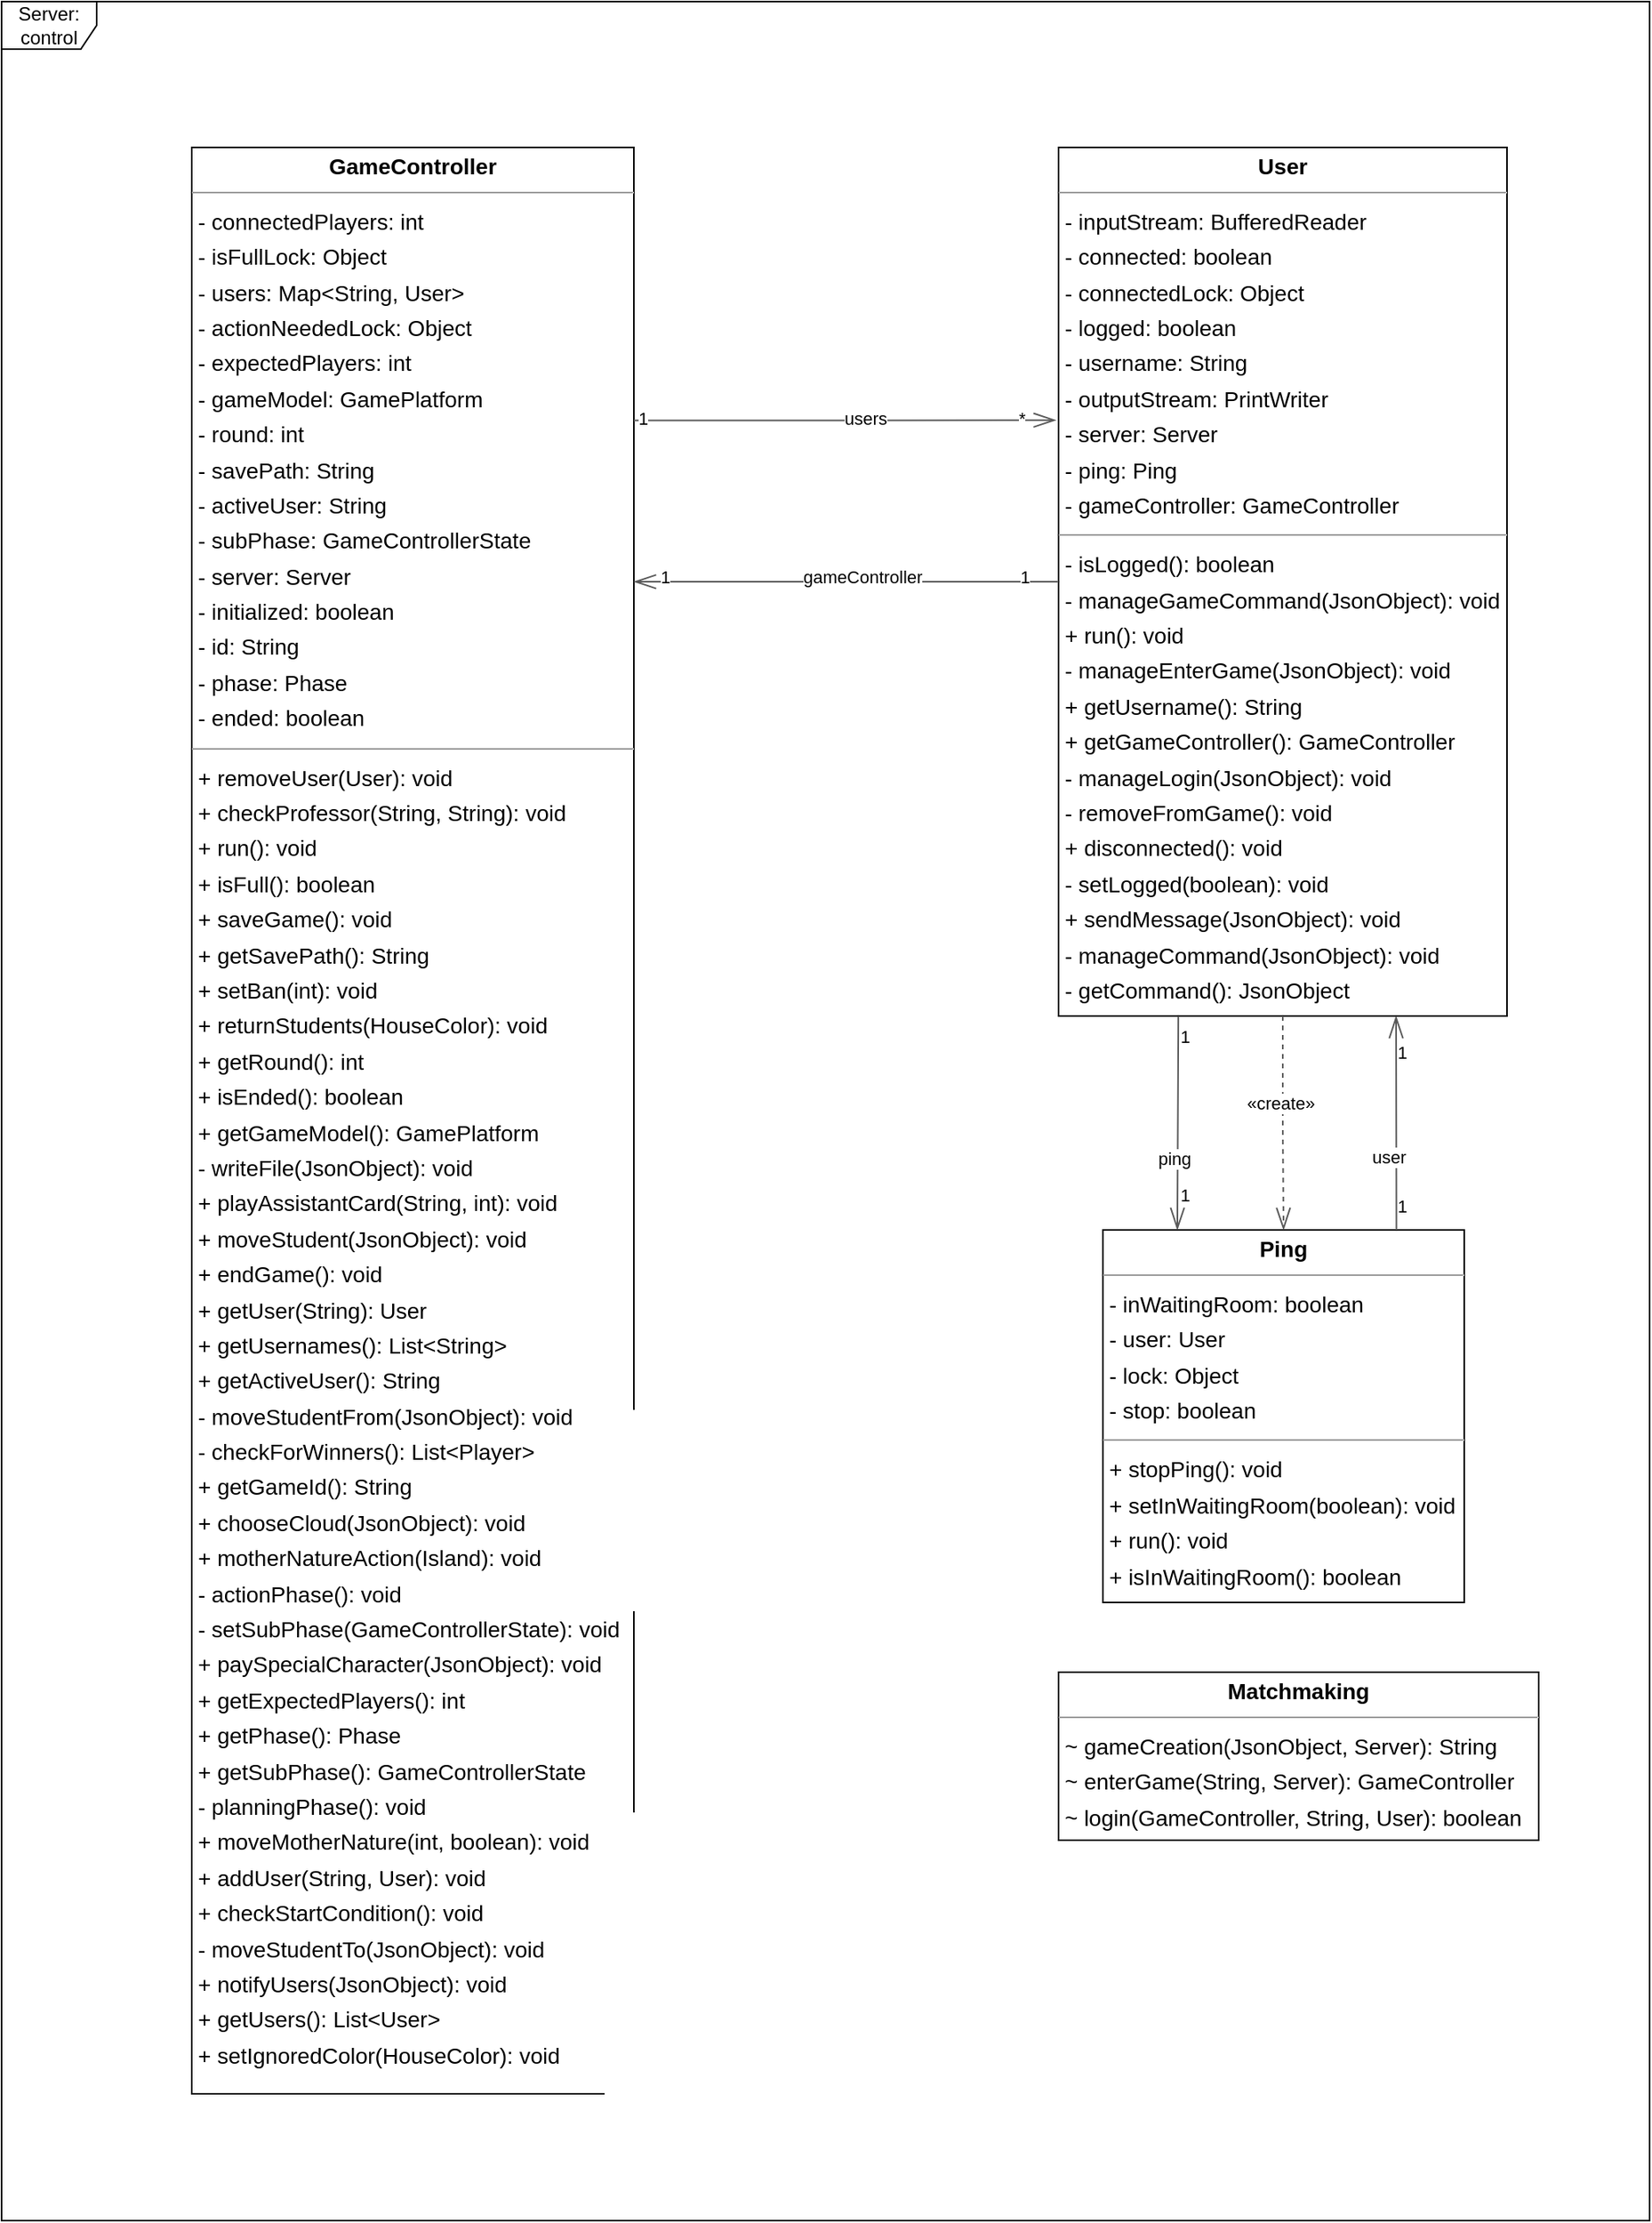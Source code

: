 <mxfile version="20.0.3" type="device"><diagram id="ZMPEjld1N7SQVfbyV83s" name="Page-1"><mxGraphModel dx="1516" dy="394" grid="1" gridSize="10" guides="1" tooltips="1" connect="1" arrows="1" fold="1" page="0" pageScale="1" pageWidth="1920" pageHeight="1200" background="none" math="0" shadow="0"><root><mxCell id="0"/><mxCell id="1" parent="0"/><mxCell id="QNoXbQGHh99ebgAi6I_6-1" value="Server: control" style="shape=umlFrame;whiteSpace=wrap;html=1;" vertex="1" parent="1"><mxGeometry x="-560" y="200" width="1040" height="1400" as="geometry"/></mxCell><mxCell id="node0" value="&lt;p style=&quot;margin:0px;margin-top:4px;text-align:center;&quot;&gt;&lt;b&gt;GameController&lt;/b&gt;&lt;/p&gt;&lt;hr size=&quot;1&quot;/&gt;&lt;p style=&quot;margin:0 0 0 4px;line-height:1.6;&quot;&gt;- connectedPlayers: int&lt;br/&gt;- isFullLock: Object&lt;br/&gt;- users: Map&amp;lt;String, User&amp;gt;&lt;br/&gt;- actionNeededLock: Object&lt;br/&gt;- expectedPlayers: int&lt;br/&gt;- gameModel: GamePlatform&lt;br/&gt;- round: int&lt;br/&gt;- savePath: String&lt;br/&gt;- activeUser: String&lt;br/&gt;- subPhase: GameControllerState&lt;br/&gt;- server: Server&lt;br/&gt;- initialized: boolean&lt;br/&gt;- id: String&lt;br/&gt;- phase: Phase&lt;br/&gt;- ended: boolean&lt;/p&gt;&lt;hr size=&quot;1&quot;/&gt;&lt;p style=&quot;margin:0 0 0 4px;line-height:1.6;&quot;&gt;+ removeUser(User): void&lt;br/&gt;+ checkProfessor(String, String): void&lt;br/&gt;+ run(): void&lt;br/&gt;+ isFull(): boolean&lt;br/&gt;+ saveGame(): void&lt;br/&gt;+ getSavePath(): String&lt;br/&gt;+ setBan(int): void&lt;br/&gt;+ returnStudents(HouseColor): void&lt;br/&gt;+ getRound(): int&lt;br/&gt;+ isEnded(): boolean&lt;br/&gt;+ getGameModel(): GamePlatform&lt;br/&gt;- writeFile(JsonObject): void&lt;br/&gt;+ playAssistantCard(String, int): void&lt;br/&gt;+ moveStudent(JsonObject): void&lt;br/&gt;+ endGame(): void&lt;br/&gt;+ getUser(String): User&lt;br/&gt;+ getUsernames(): List&amp;lt;String&amp;gt;&lt;br/&gt;+ getActiveUser(): String&lt;br/&gt;- moveStudentFrom(JsonObject): void&lt;br/&gt;- checkForWinners(): List&amp;lt;Player&amp;gt;&lt;br/&gt;+ getGameId(): String&lt;br/&gt;+ chooseCloud(JsonObject): void&lt;br/&gt;+ motherNatureAction(Island): void&lt;br/&gt;- actionPhase(): void&lt;br/&gt;- setSubPhase(GameControllerState): void&lt;br/&gt;+ paySpecialCharacter(JsonObject): void&lt;br/&gt;+ getExpectedPlayers(): int&lt;br/&gt;+ getPhase(): Phase&lt;br/&gt;+ getSubPhase(): GameControllerState&lt;br/&gt;- planningPhase(): void&lt;br/&gt;+ moveMotherNature(int, boolean): void&lt;br/&gt;+ addUser(String, User): void&lt;br/&gt;+ checkStartCondition(): void&lt;br/&gt;- moveStudentTo(JsonObject): void&lt;br/&gt;+ notifyUsers(JsonObject): void&lt;br/&gt;+ getUsers(): List&amp;lt;User&amp;gt;&lt;br/&gt;+ setIgnoredColor(HouseColor): void&lt;/p&gt;" style="verticalAlign=top;align=left;overflow=fill;fontSize=14;fontFamily=Helvetica;html=1;rounded=0;shadow=0;comic=0;labelBackgroundColor=none;strokeWidth=1;" parent="1" vertex="1"><mxGeometry x="-440" y="292" width="279" height="1228" as="geometry"/></mxCell><mxCell id="node3" value="&lt;p style=&quot;margin:0px;margin-top:4px;text-align:center;&quot;&gt;&lt;b&gt;Matchmaking&lt;/b&gt;&lt;/p&gt;&lt;hr size=&quot;1&quot;/&gt;&lt;p style=&quot;margin:0 0 0 4px;line-height:1.6;&quot;&gt;~ gameCreation(JsonObject, Server): String&lt;br/&gt;~ enterGame(String, Server): GameController&lt;br/&gt;~ login(GameController, String, User): boolean&lt;/p&gt;" style="verticalAlign=top;align=left;overflow=fill;fontSize=14;fontFamily=Helvetica;html=1;rounded=0;shadow=0;comic=0;labelBackgroundColor=none;strokeWidth=1;" parent="1" vertex="1"><mxGeometry x="107" y="1254" width="303" height="106" as="geometry"/></mxCell><mxCell id="node1" value="&lt;p style=&quot;margin:0px;margin-top:4px;text-align:center;&quot;&gt;&lt;b&gt;Ping&lt;/b&gt;&lt;/p&gt;&lt;hr size=&quot;1&quot;/&gt;&lt;p style=&quot;margin:0 0 0 4px;line-height:1.6;&quot;&gt;- inWaitingRoom: boolean&lt;br/&gt;- user: User&lt;br/&gt;- lock: Object&lt;br/&gt;- stop: boolean&lt;/p&gt;&lt;hr size=&quot;1&quot;/&gt;&lt;p style=&quot;margin:0 0 0 4px;line-height:1.6;&quot;&gt;+ stopPing(): void&lt;br/&gt;+ setInWaitingRoom(boolean): void&lt;br/&gt;+ run(): void&lt;br/&gt;+ isInWaitingRoom(): boolean&lt;/p&gt;" style="verticalAlign=top;align=left;overflow=fill;fontSize=14;fontFamily=Helvetica;html=1;rounded=0;shadow=0;comic=0;labelBackgroundColor=none;strokeWidth=1;" parent="1" vertex="1"><mxGeometry x="135" y="975" width="228" height="235" as="geometry"/></mxCell><mxCell id="node2" value="&lt;p style=&quot;margin:0px;margin-top:4px;text-align:center;&quot;&gt;&lt;b&gt;User&lt;/b&gt;&lt;/p&gt;&lt;hr size=&quot;1&quot;/&gt;&lt;p style=&quot;margin:0 0 0 4px;line-height:1.6;&quot;&gt;- inputStream: BufferedReader&lt;br/&gt;- connected: boolean&lt;br/&gt;- connectedLock: Object&lt;br/&gt;- logged: boolean&lt;br/&gt;- username: String&lt;br/&gt;- outputStream: PrintWriter&lt;br/&gt;- server: Server&lt;br/&gt;- ping: Ping&lt;br/&gt;- gameController: GameController&lt;/p&gt;&lt;hr size=&quot;1&quot;/&gt;&lt;p style=&quot;margin:0 0 0 4px;line-height:1.6;&quot;&gt;- isLogged(): boolean&lt;br/&gt;- manageGameCommand(JsonObject): void&lt;br/&gt;+ run(): void&lt;br/&gt;- manageEnterGame(JsonObject): void&lt;br/&gt;+ getUsername(): String&lt;br/&gt;+ getGameController(): GameController&lt;br/&gt;- manageLogin(JsonObject): void&lt;br/&gt;- removeFromGame(): void&lt;br/&gt;+ disconnected(): void&lt;br/&gt;- setLogged(boolean): void&lt;br/&gt;+ sendMessage(JsonObject): void&lt;br/&gt;- manageCommand(JsonObject): void&lt;br/&gt;- getCommand(): JsonObject&lt;/p&gt;" style="verticalAlign=top;align=left;overflow=fill;fontSize=14;fontFamily=Helvetica;html=1;rounded=0;shadow=0;comic=0;labelBackgroundColor=none;strokeWidth=1;" parent="1" vertex="1"><mxGeometry x="107" y="292" width="283" height="548" as="geometry"/></mxCell><mxCell id="edge0" value="" style="html=1;rounded=1;edgeStyle=orthogonalEdgeStyle;dashed=0;startArrow=diamondThinstartSize=12;endArrow=openThin;endSize=12;strokeColor=#595959;exitX=1.006;exitY=0.136;exitDx=0;exitDy=0;entryX=-0.006;entryY=0.314;entryDx=0;entryDy=0;entryPerimeter=0;" parent="1" source="node0" target="node2" edge="1"><mxGeometry width="50" height="50" relative="1" as="geometry"><Array as="points"/><mxPoint x="100" y="464" as="targetPoint"/></mxGeometry></mxCell><mxCell id="label0" value="1" style="edgeLabel;resizable=0;html=1;align=left;verticalAlign=top;strokeColor=default;" parent="edge0" vertex="1" connectable="0"><mxGeometry x="-160" y="450" as="geometry"/></mxCell><mxCell id="label4" value="*" style="edgeLabel;resizable=0;html=1;align=left;verticalAlign=top;strokeColor=default;" parent="edge0" vertex="1" connectable="0"><mxGeometry x="80" y="450" as="geometry"/></mxCell><mxCell id="label5" value="users" style="edgeLabel;resizable=0;html=1;align=left;verticalAlign=top;strokeColor=default;" parent="edge0" vertex="1" connectable="0"><mxGeometry x="-30" y="450" as="geometry"/></mxCell><mxCell id="edge3" value="" style="html=1;rounded=1;edgeStyle=orthogonalEdgeStyle;dashed=0;startArrow=diamondThinstartSize=12;endArrow=openThin;endSize=12;strokeColor=#595959;exitX=0.808;exitY=0.007;exitDx=0;exitDy=0;" parent="1" source="node1" edge="1"><mxGeometry width="50" height="50" relative="1" as="geometry"><Array as="points"><mxPoint x="320" y="951"/><mxPoint x="320" y="840"/></Array><mxPoint x="320" y="840" as="targetPoint"/></mxGeometry></mxCell><mxCell id="label18" value="1" style="edgeLabel;resizable=0;html=1;align=left;verticalAlign=top;strokeColor=default;" parent="edge3" vertex="1" connectable="0"><mxGeometry x="319" y="850" as="geometry"/></mxCell><mxCell id="label22" value="1" style="edgeLabel;resizable=0;html=1;align=left;verticalAlign=top;strokeColor=default;" parent="edge3" vertex="1" connectable="0"><mxGeometry x="319" y="947" as="geometry"/></mxCell><mxCell id="label23" value="user" style="edgeLabel;resizable=0;html=1;align=left;verticalAlign=top;strokeColor=default;" parent="edge3" vertex="1" connectable="0"><mxGeometry x="303" y="916" as="geometry"/></mxCell><mxCell id="edge2" value="" style="html=1;rounded=1;edgeStyle=orthogonalEdgeStyle;dashed=0;startArrow=diamondThinstartSize=12;endArrow=openThin;endSize=12;strokeColor=#595959;exitX=0.000;exitY=0.500;exitDx=0;exitDy=0;" parent="1" source="node2" edge="1"><mxGeometry width="50" height="50" relative="1" as="geometry"><Array as="points"><mxPoint x="-161" y="566"/></Array><mxPoint x="-161" y="566" as="targetPoint"/></mxGeometry></mxCell><mxCell id="label12" value="1" style="edgeLabel;resizable=0;html=1;align=left;verticalAlign=top;strokeColor=default;" parent="edge2" vertex="1" connectable="0"><mxGeometry x="-146" y="550" as="geometry"/></mxCell><mxCell id="label16" value="1" style="edgeLabel;resizable=0;html=1;align=left;verticalAlign=top;strokeColor=default;" parent="edge2" vertex="1" connectable="0"><mxGeometry x="81" y="550" as="geometry"/></mxCell><mxCell id="label17" value="gameController" style="edgeLabel;resizable=0;html=1;align=left;verticalAlign=top;strokeColor=default;" parent="edge2" vertex="1" connectable="0"><mxGeometry x="-56" y="550" as="geometry"/></mxCell><mxCell id="edge1" value="" style="html=1;rounded=1;edgeStyle=orthogonalEdgeStyle;dashed=1;startArrow=none;endArrow=openThin;endSize=12;strokeColor=#595959;exitX=0.5;exitY=1;exitDx=0;exitDy=0;entryX=0.500;entryY=0.000;entryDx=0;entryDy=0;" parent="1" source="node2" target="node1" edge="1"><mxGeometry width="50" height="50" relative="1" as="geometry"><Array as="points"><mxPoint x="249" y="908"/><mxPoint x="249" y="908"/></Array></mxGeometry></mxCell><mxCell id="label8" value="«create»" style="edgeLabel;resizable=0;html=1;align=left;verticalAlign=top;strokeColor=default;" parent="edge1" vertex="1" connectable="0"><mxGeometry x="224" y="882" as="geometry"/></mxCell><mxCell id="edge4" value="" style="html=1;rounded=1;edgeStyle=orthogonalEdgeStyle;dashed=0;startArrow=diamondThinstartSize=12;endArrow=openThin;endSize=12;strokeColor=#595959;exitX=0.267;exitY=1.002;exitDx=0;exitDy=0;entryX=0.206;entryY=0.000;entryDx=0;entryDy=0;exitPerimeter=0;" parent="1" source="node2" target="node1" edge="1"><mxGeometry width="50" height="50" relative="1" as="geometry"><Array as="points"><mxPoint x="183" y="840"/><mxPoint x="182" y="840"/></Array></mxGeometry></mxCell><mxCell id="label24" value="1" style="edgeLabel;resizable=0;html=1;align=left;verticalAlign=top;strokeColor=default;" parent="edge4" vertex="1" connectable="0"><mxGeometry x="182" y="940" as="geometry"/></mxCell><mxCell id="label28" value="1" style="edgeLabel;resizable=0;html=1;align=left;verticalAlign=top;strokeColor=default;" parent="edge4" vertex="1" connectable="0"><mxGeometry x="182" y="840" as="geometry"/></mxCell><mxCell id="label29" value="ping" style="edgeLabel;resizable=0;html=1;align=left;verticalAlign=top;strokeColor=default;" parent="edge4" vertex="1" connectable="0"><mxGeometry x="168" y="917" as="geometry"/></mxCell></root></mxGraphModel></diagram></mxfile>